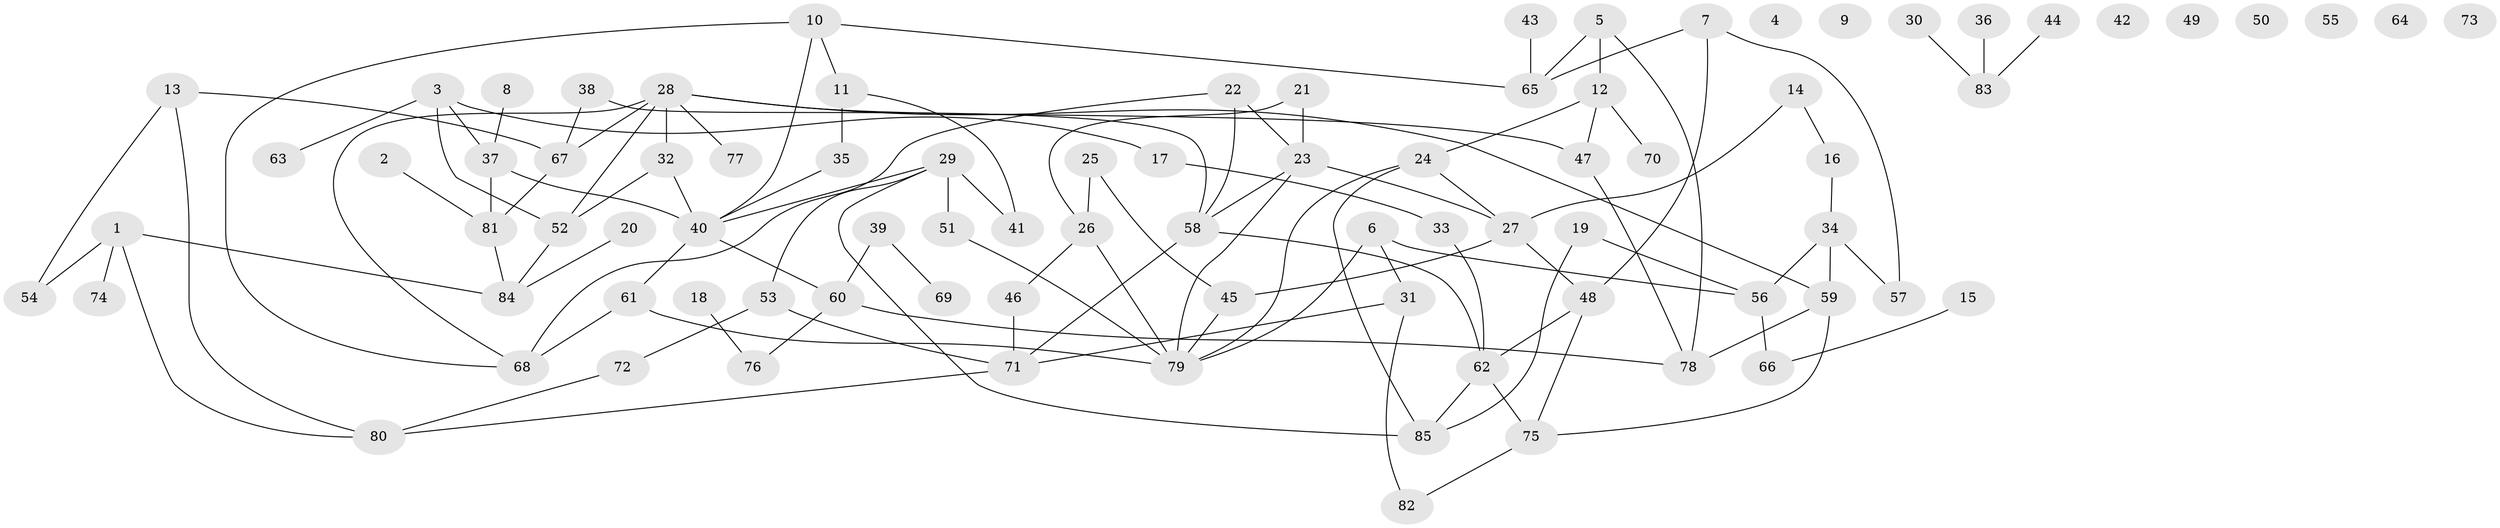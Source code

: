 // coarse degree distribution, {0: 0.36, 1: 0.16, 2: 0.16, 3: 0.08, 6: 0.08, 5: 0.08, 4: 0.08}
// Generated by graph-tools (version 1.1) at 2025/43/03/04/25 21:43:37]
// undirected, 85 vertices, 115 edges
graph export_dot {
graph [start="1"]
  node [color=gray90,style=filled];
  1;
  2;
  3;
  4;
  5;
  6;
  7;
  8;
  9;
  10;
  11;
  12;
  13;
  14;
  15;
  16;
  17;
  18;
  19;
  20;
  21;
  22;
  23;
  24;
  25;
  26;
  27;
  28;
  29;
  30;
  31;
  32;
  33;
  34;
  35;
  36;
  37;
  38;
  39;
  40;
  41;
  42;
  43;
  44;
  45;
  46;
  47;
  48;
  49;
  50;
  51;
  52;
  53;
  54;
  55;
  56;
  57;
  58;
  59;
  60;
  61;
  62;
  63;
  64;
  65;
  66;
  67;
  68;
  69;
  70;
  71;
  72;
  73;
  74;
  75;
  76;
  77;
  78;
  79;
  80;
  81;
  82;
  83;
  84;
  85;
  1 -- 54;
  1 -- 74;
  1 -- 80;
  1 -- 84;
  2 -- 81;
  3 -- 17;
  3 -- 37;
  3 -- 52;
  3 -- 63;
  5 -- 12;
  5 -- 65;
  5 -- 78;
  6 -- 31;
  6 -- 56;
  6 -- 79;
  7 -- 48;
  7 -- 57;
  7 -- 65;
  8 -- 37;
  10 -- 11;
  10 -- 40;
  10 -- 65;
  10 -- 68;
  11 -- 35;
  11 -- 41;
  12 -- 24;
  12 -- 47;
  12 -- 70;
  13 -- 54;
  13 -- 67;
  13 -- 80;
  14 -- 16;
  14 -- 27;
  15 -- 66;
  16 -- 34;
  17 -- 33;
  18 -- 76;
  19 -- 56;
  19 -- 85;
  20 -- 84;
  21 -- 23;
  21 -- 26;
  22 -- 23;
  22 -- 58;
  22 -- 68;
  23 -- 27;
  23 -- 58;
  23 -- 79;
  24 -- 27;
  24 -- 79;
  24 -- 85;
  25 -- 26;
  25 -- 45;
  26 -- 46;
  26 -- 79;
  27 -- 45;
  27 -- 48;
  28 -- 32;
  28 -- 47;
  28 -- 52;
  28 -- 59;
  28 -- 67;
  28 -- 68;
  28 -- 77;
  29 -- 40;
  29 -- 41;
  29 -- 51;
  29 -- 53;
  29 -- 85;
  30 -- 83;
  31 -- 71;
  31 -- 82;
  32 -- 40;
  32 -- 52;
  33 -- 62;
  34 -- 56;
  34 -- 57;
  34 -- 59;
  35 -- 40;
  36 -- 83;
  37 -- 40;
  37 -- 81;
  38 -- 58;
  38 -- 67;
  39 -- 60;
  39 -- 69;
  40 -- 60;
  40 -- 61;
  43 -- 65;
  44 -- 83;
  45 -- 79;
  46 -- 71;
  47 -- 78;
  48 -- 62;
  48 -- 75;
  51 -- 79;
  52 -- 84;
  53 -- 71;
  53 -- 72;
  56 -- 66;
  58 -- 62;
  58 -- 71;
  59 -- 75;
  59 -- 78;
  60 -- 76;
  60 -- 78;
  61 -- 68;
  61 -- 79;
  62 -- 75;
  62 -- 85;
  67 -- 81;
  71 -- 80;
  72 -- 80;
  75 -- 82;
  81 -- 84;
}
